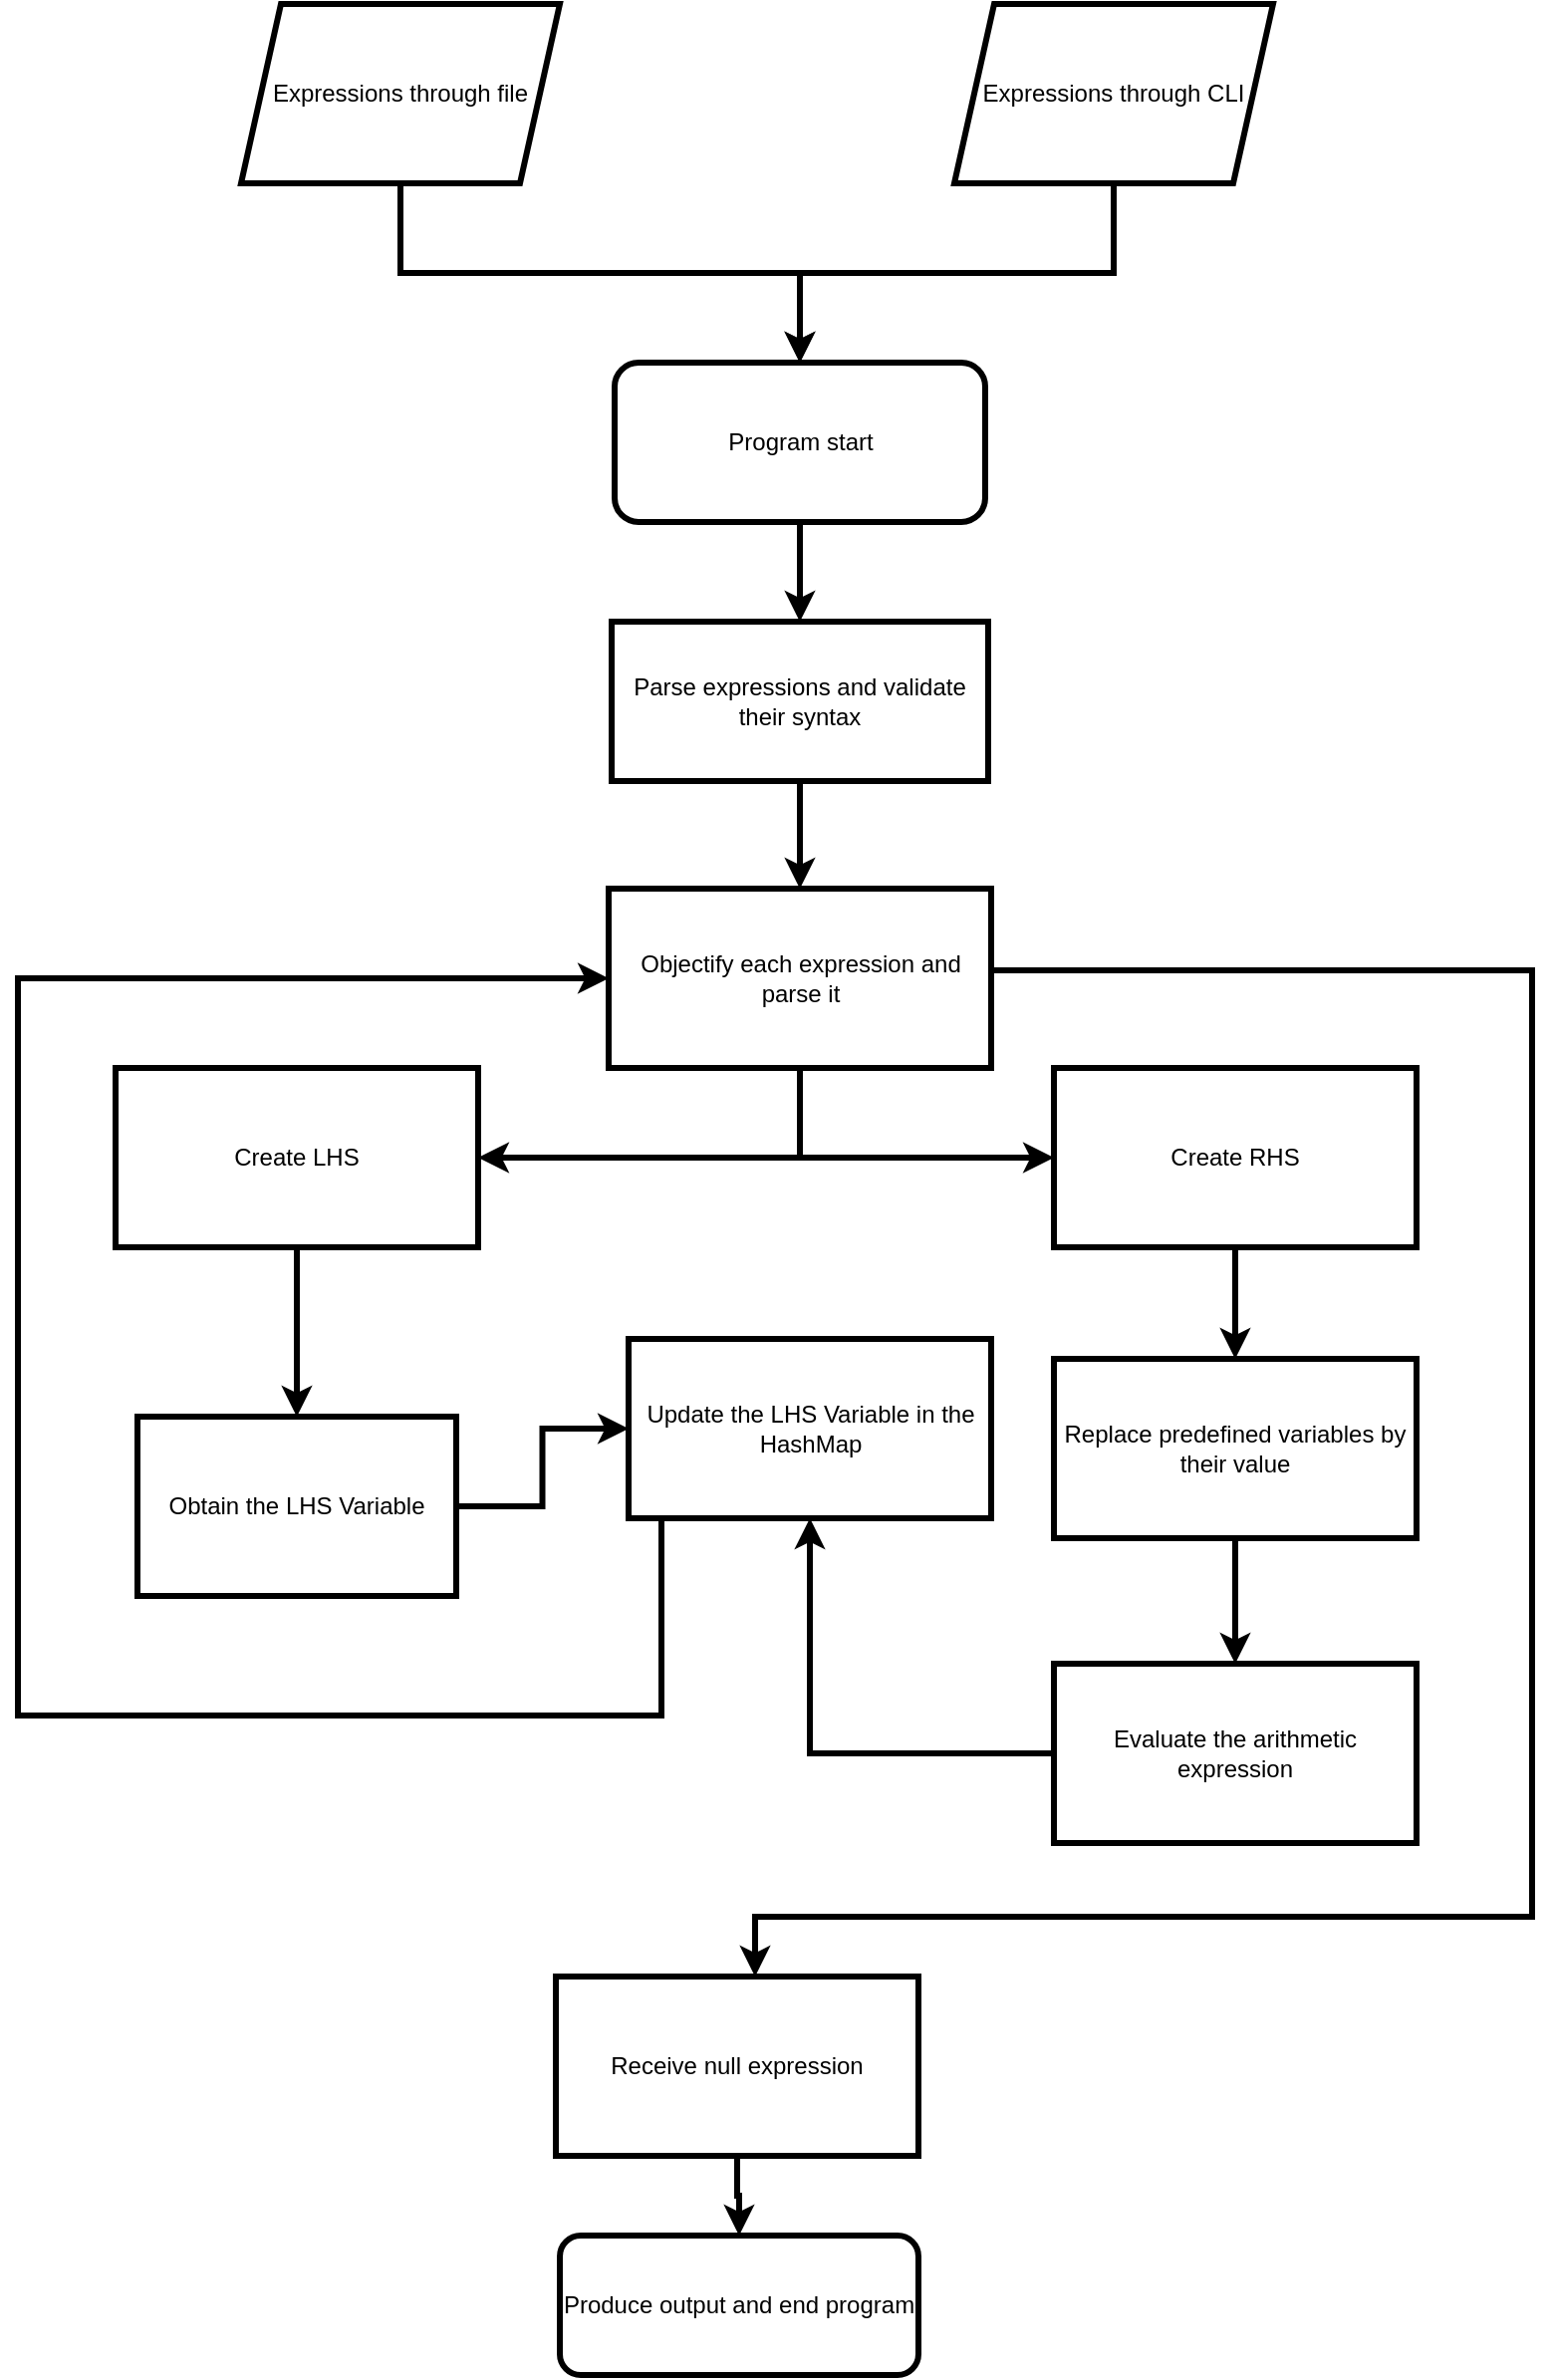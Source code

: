 <mxfile version="13.6.6" type="device"><diagram id="C5RBs43oDa-KdzZeNtuy" name="Page-1"><mxGraphModel dx="868" dy="433" grid="1" gridSize="10" guides="1" tooltips="1" connect="1" arrows="1" fold="1" page="1" pageScale="1" pageWidth="1169" pageHeight="1654" math="0" shadow="0"><root><mxCell id="WIyWlLk6GJQsqaUBKTNV-0"/><mxCell id="WIyWlLk6GJQsqaUBKTNV-1" parent="WIyWlLk6GJQsqaUBKTNV-0"/><mxCell id="YiJKS5uIsd1Pw9ftRm1l-4" style="edgeStyle=orthogonalEdgeStyle;rounded=0;orthogonalLoop=1;jettySize=auto;html=1;exitX=0.5;exitY=1;exitDx=0;exitDy=0;entryX=0.5;entryY=0;entryDx=0;entryDy=0;strokeWidth=3;" edge="1" parent="WIyWlLk6GJQsqaUBKTNV-1" source="YiJKS5uIsd1Pw9ftRm1l-0" target="YiJKS5uIsd1Pw9ftRm1l-2"><mxGeometry relative="1" as="geometry"/></mxCell><mxCell id="YiJKS5uIsd1Pw9ftRm1l-0" value="Expressions through file" style="shape=parallelogram;perimeter=parallelogramPerimeter;whiteSpace=wrap;html=1;fixedSize=1;strokeWidth=3;" vertex="1" parent="WIyWlLk6GJQsqaUBKTNV-1"><mxGeometry x="312" y="220" width="160" height="90" as="geometry"/></mxCell><mxCell id="YiJKS5uIsd1Pw9ftRm1l-7" style="edgeStyle=orthogonalEdgeStyle;rounded=0;orthogonalLoop=1;jettySize=auto;html=1;exitX=0.5;exitY=1;exitDx=0;exitDy=0;entryX=0.5;entryY=0;entryDx=0;entryDy=0;strokeWidth=3;" edge="1" parent="WIyWlLk6GJQsqaUBKTNV-1" source="YiJKS5uIsd1Pw9ftRm1l-1" target="YiJKS5uIsd1Pw9ftRm1l-2"><mxGeometry relative="1" as="geometry"/></mxCell><mxCell id="YiJKS5uIsd1Pw9ftRm1l-1" value="Expressions through CLI" style="shape=parallelogram;perimeter=parallelogramPerimeter;whiteSpace=wrap;html=1;fixedSize=1;strokeWidth=3;" vertex="1" parent="WIyWlLk6GJQsqaUBKTNV-1"><mxGeometry x="670" y="220" width="160" height="90" as="geometry"/></mxCell><mxCell id="YiJKS5uIsd1Pw9ftRm1l-9" style="edgeStyle=orthogonalEdgeStyle;rounded=0;orthogonalLoop=1;jettySize=auto;html=1;exitX=0.5;exitY=1;exitDx=0;exitDy=0;entryX=0.5;entryY=0;entryDx=0;entryDy=0;strokeWidth=3;" edge="1" parent="WIyWlLk6GJQsqaUBKTNV-1" source="YiJKS5uIsd1Pw9ftRm1l-2" target="YiJKS5uIsd1Pw9ftRm1l-8"><mxGeometry relative="1" as="geometry"/></mxCell><mxCell id="YiJKS5uIsd1Pw9ftRm1l-2" value="Program start" style="rounded=1;whiteSpace=wrap;html=1;strokeWidth=3;" vertex="1" parent="WIyWlLk6GJQsqaUBKTNV-1"><mxGeometry x="499.5" y="400" width="186" height="80" as="geometry"/></mxCell><mxCell id="YiJKS5uIsd1Pw9ftRm1l-11" style="edgeStyle=orthogonalEdgeStyle;rounded=0;orthogonalLoop=1;jettySize=auto;html=1;exitX=0.5;exitY=1;exitDx=0;exitDy=0;entryX=0.5;entryY=0;entryDx=0;entryDy=0;entryPerimeter=0;strokeWidth=3;" edge="1" parent="WIyWlLk6GJQsqaUBKTNV-1" source="YiJKS5uIsd1Pw9ftRm1l-8" target="YiJKS5uIsd1Pw9ftRm1l-10"><mxGeometry relative="1" as="geometry"/></mxCell><mxCell id="YiJKS5uIsd1Pw9ftRm1l-8" value="Parse expressions and validate their syntax" style="rounded=0;whiteSpace=wrap;html=1;strokeWidth=3;" vertex="1" parent="WIyWlLk6GJQsqaUBKTNV-1"><mxGeometry x="498" y="530" width="189" height="80" as="geometry"/></mxCell><mxCell id="YiJKS5uIsd1Pw9ftRm1l-22" style="edgeStyle=orthogonalEdgeStyle;rounded=0;orthogonalLoop=1;jettySize=auto;html=1;exitX=0.5;exitY=1;exitDx=0;exitDy=0;entryX=1;entryY=0.5;entryDx=0;entryDy=0;strokeWidth=3;" edge="1" parent="WIyWlLk6GJQsqaUBKTNV-1" source="YiJKS5uIsd1Pw9ftRm1l-10" target="YiJKS5uIsd1Pw9ftRm1l-17"><mxGeometry relative="1" as="geometry"/></mxCell><mxCell id="YiJKS5uIsd1Pw9ftRm1l-23" style="edgeStyle=orthogonalEdgeStyle;rounded=0;orthogonalLoop=1;jettySize=auto;html=1;exitX=0.5;exitY=1;exitDx=0;exitDy=0;entryX=0;entryY=0.5;entryDx=0;entryDy=0;strokeWidth=3;" edge="1" parent="WIyWlLk6GJQsqaUBKTNV-1" source="YiJKS5uIsd1Pw9ftRm1l-10" target="YiJKS5uIsd1Pw9ftRm1l-16"><mxGeometry relative="1" as="geometry"/></mxCell><mxCell id="YiJKS5uIsd1Pw9ftRm1l-37" style="edgeStyle=orthogonalEdgeStyle;rounded=0;orthogonalLoop=1;jettySize=auto;html=1;exitX=1;exitY=0.5;exitDx=0;exitDy=0;entryX=1;entryY=0.5;entryDx=0;entryDy=0;strokeWidth=3;" edge="1" parent="WIyWlLk6GJQsqaUBKTNV-1"><mxGeometry relative="1" as="geometry"><mxPoint x="570.0" y="1210" as="targetPoint"/><mxPoint x="606.5" y="705" as="sourcePoint"/><Array as="points"><mxPoint x="960" y="705"/><mxPoint x="960" y="1180"/><mxPoint x="570" y="1180"/></Array></mxGeometry></mxCell><mxCell id="YiJKS5uIsd1Pw9ftRm1l-10" value="Objectify each expression and parse it" style="rounded=0;whiteSpace=wrap;html=1;strokeWidth=3;" vertex="1" parent="WIyWlLk6GJQsqaUBKTNV-1"><mxGeometry x="496.5" y="664" width="192" height="90" as="geometry"/></mxCell><mxCell id="YiJKS5uIsd1Pw9ftRm1l-25" style="edgeStyle=orthogonalEdgeStyle;rounded=0;orthogonalLoop=1;jettySize=auto;html=1;exitX=0.5;exitY=1;exitDx=0;exitDy=0;entryX=0.5;entryY=0;entryDx=0;entryDy=0;strokeWidth=3;" edge="1" parent="WIyWlLk6GJQsqaUBKTNV-1" source="YiJKS5uIsd1Pw9ftRm1l-16" target="YiJKS5uIsd1Pw9ftRm1l-24"><mxGeometry relative="1" as="geometry"/></mxCell><mxCell id="YiJKS5uIsd1Pw9ftRm1l-16" value="Create RHS" style="rounded=0;whiteSpace=wrap;html=1;strokeWidth=3;" vertex="1" parent="WIyWlLk6GJQsqaUBKTNV-1"><mxGeometry x="720" y="754" width="182" height="90" as="geometry"/></mxCell><mxCell id="YiJKS5uIsd1Pw9ftRm1l-32" style="edgeStyle=orthogonalEdgeStyle;rounded=0;orthogonalLoop=1;jettySize=auto;html=1;exitX=0.5;exitY=1;exitDx=0;exitDy=0;entryX=0.5;entryY=0;entryDx=0;entryDy=0;strokeWidth=3;" edge="1" parent="WIyWlLk6GJQsqaUBKTNV-1" source="YiJKS5uIsd1Pw9ftRm1l-17" target="YiJKS5uIsd1Pw9ftRm1l-30"><mxGeometry relative="1" as="geometry"/></mxCell><mxCell id="YiJKS5uIsd1Pw9ftRm1l-17" value="Create LHS" style="rounded=0;whiteSpace=wrap;html=1;strokeWidth=3;" vertex="1" parent="WIyWlLk6GJQsqaUBKTNV-1"><mxGeometry x="249" y="754" width="182" height="90" as="geometry"/></mxCell><mxCell id="YiJKS5uIsd1Pw9ftRm1l-27" style="edgeStyle=orthogonalEdgeStyle;rounded=0;orthogonalLoop=1;jettySize=auto;html=1;exitX=0.5;exitY=1;exitDx=0;exitDy=0;strokeWidth=3;" edge="1" parent="WIyWlLk6GJQsqaUBKTNV-1" source="YiJKS5uIsd1Pw9ftRm1l-24" target="YiJKS5uIsd1Pw9ftRm1l-26"><mxGeometry relative="1" as="geometry"/></mxCell><mxCell id="YiJKS5uIsd1Pw9ftRm1l-24" value="Replace predefined variables by their value" style="rounded=0;whiteSpace=wrap;html=1;strokeWidth=3;" vertex="1" parent="WIyWlLk6GJQsqaUBKTNV-1"><mxGeometry x="720" y="900" width="182" height="90" as="geometry"/></mxCell><mxCell id="YiJKS5uIsd1Pw9ftRm1l-28" style="edgeStyle=orthogonalEdgeStyle;rounded=0;orthogonalLoop=1;jettySize=auto;html=1;exitX=0;exitY=0.5;exitDx=0;exitDy=0;strokeWidth=3;entryX=0.5;entryY=1;entryDx=0;entryDy=0;" edge="1" parent="WIyWlLk6GJQsqaUBKTNV-1" source="YiJKS5uIsd1Pw9ftRm1l-26" target="YiJKS5uIsd1Pw9ftRm1l-29"><mxGeometry relative="1" as="geometry"><mxPoint x="560" y="1019" as="targetPoint"/></mxGeometry></mxCell><mxCell id="YiJKS5uIsd1Pw9ftRm1l-26" value="Evaluate the arithmetic expression" style="rounded=0;whiteSpace=wrap;html=1;strokeWidth=3;" vertex="1" parent="WIyWlLk6GJQsqaUBKTNV-1"><mxGeometry x="720" y="1053" width="182" height="90" as="geometry"/></mxCell><mxCell id="YiJKS5uIsd1Pw9ftRm1l-34" style="edgeStyle=orthogonalEdgeStyle;rounded=0;orthogonalLoop=1;jettySize=auto;html=1;exitX=0.25;exitY=1;exitDx=0;exitDy=0;entryX=0;entryY=0.5;entryDx=0;entryDy=0;strokeWidth=3;" edge="1" parent="WIyWlLk6GJQsqaUBKTNV-1" source="YiJKS5uIsd1Pw9ftRm1l-29" target="YiJKS5uIsd1Pw9ftRm1l-10"><mxGeometry relative="1" as="geometry"><Array as="points"><mxPoint x="523" y="1079"/><mxPoint x="200" y="1079"/><mxPoint x="200" y="709"/></Array></mxGeometry></mxCell><mxCell id="YiJKS5uIsd1Pw9ftRm1l-29" value="Update the LHS Variable in the HashMap" style="rounded=0;whiteSpace=wrap;html=1;strokeWidth=3;" vertex="1" parent="WIyWlLk6GJQsqaUBKTNV-1"><mxGeometry x="506.5" y="890" width="182" height="90" as="geometry"/></mxCell><mxCell id="YiJKS5uIsd1Pw9ftRm1l-33" style="edgeStyle=orthogonalEdgeStyle;rounded=0;orthogonalLoop=1;jettySize=auto;html=1;exitX=1;exitY=0.5;exitDx=0;exitDy=0;entryX=0;entryY=0.5;entryDx=0;entryDy=0;strokeWidth=3;" edge="1" parent="WIyWlLk6GJQsqaUBKTNV-1" source="YiJKS5uIsd1Pw9ftRm1l-30" target="YiJKS5uIsd1Pw9ftRm1l-29"><mxGeometry relative="1" as="geometry"/></mxCell><mxCell id="YiJKS5uIsd1Pw9ftRm1l-30" value="Obtain the LHS Variable" style="rounded=0;whiteSpace=wrap;html=1;strokeWidth=3;" vertex="1" parent="WIyWlLk6GJQsqaUBKTNV-1"><mxGeometry x="260" y="929" width="160" height="90" as="geometry"/></mxCell><mxCell id="YiJKS5uIsd1Pw9ftRm1l-40" style="edgeStyle=orthogonalEdgeStyle;rounded=0;orthogonalLoop=1;jettySize=auto;html=1;exitX=0.5;exitY=1;exitDx=0;exitDy=0;entryX=0.5;entryY=0;entryDx=0;entryDy=0;strokeWidth=3;" edge="1" parent="WIyWlLk6GJQsqaUBKTNV-1" source="YiJKS5uIsd1Pw9ftRm1l-36" target="YiJKS5uIsd1Pw9ftRm1l-39"><mxGeometry relative="1" as="geometry"/></mxCell><mxCell id="YiJKS5uIsd1Pw9ftRm1l-36" value="Receive null expression" style="rounded=0;whiteSpace=wrap;html=1;strokeWidth=3;" vertex="1" parent="WIyWlLk6GJQsqaUBKTNV-1"><mxGeometry x="470" y="1210" width="182" height="90" as="geometry"/></mxCell><mxCell id="YiJKS5uIsd1Pw9ftRm1l-39" value="Produce output and end program" style="rounded=1;whiteSpace=wrap;html=1;strokeWidth=3;" vertex="1" parent="WIyWlLk6GJQsqaUBKTNV-1"><mxGeometry x="472" y="1340" width="180" height="70" as="geometry"/></mxCell></root></mxGraphModel></diagram></mxfile>